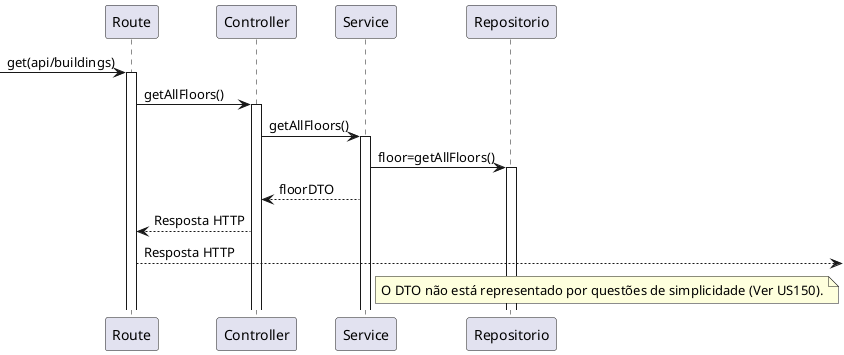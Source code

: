@startuml US210

participant "Route" as Route
participant "Controller" as Controller
participant "Service" as Service
participant "Repositorio" as Repositorio

 -> Route : get(api/buildings)
activate Route
Route -> Controller : getAllFloors()
activate Controller
Controller -> Service : getAllFloors()
activate Service
Service -> Repositorio : floor=getAllFloors()
activate Repositorio
Service --> Controller : floorDTO
Controller--> Route : Resposta HTTP
Route --> : Resposta HTTP

note right of Service
O DTO não está representado por questões de simplicidade (Ver US150).
end note
@enduml
